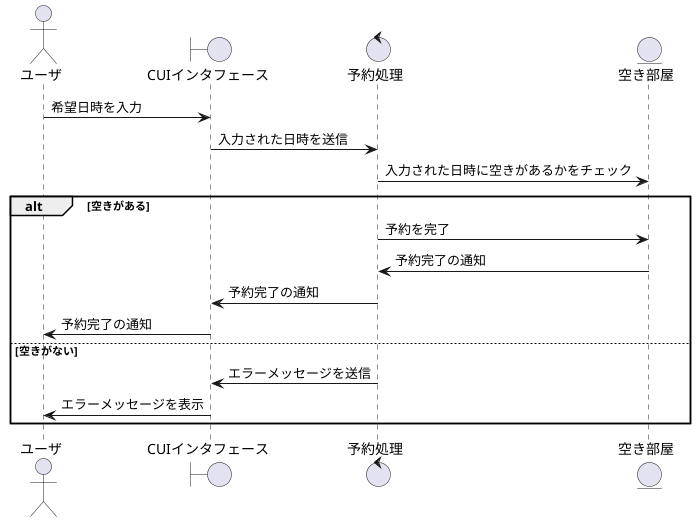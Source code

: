 @startuml
actor ユーザ
boundary CUIインタフェース
control 予約処理
entity 空き部屋

ユーザ -> CUIインタフェース: 希望日時を入力
CUIインタフェース -> 予約処理: 入力された日時を送信
予約処理 -> 空き部屋: 入力された日時に空きがあるかをチェック
alt 空きがある
    予約処理 -> 空き部屋: 予約を完了
    空き部屋 -> 予約処理: 予約完了の通知
    予約処理 -> CUIインタフェース: 予約完了の通知
    CUIインタフェース -> ユーザ: 予約完了の通知
else 空きがない
    予約処理 -> CUIインタフェース: エラーメッセージを送信
    CUIインタフェース -> ユーザ: エラーメッセージを表示
end

@enduml
